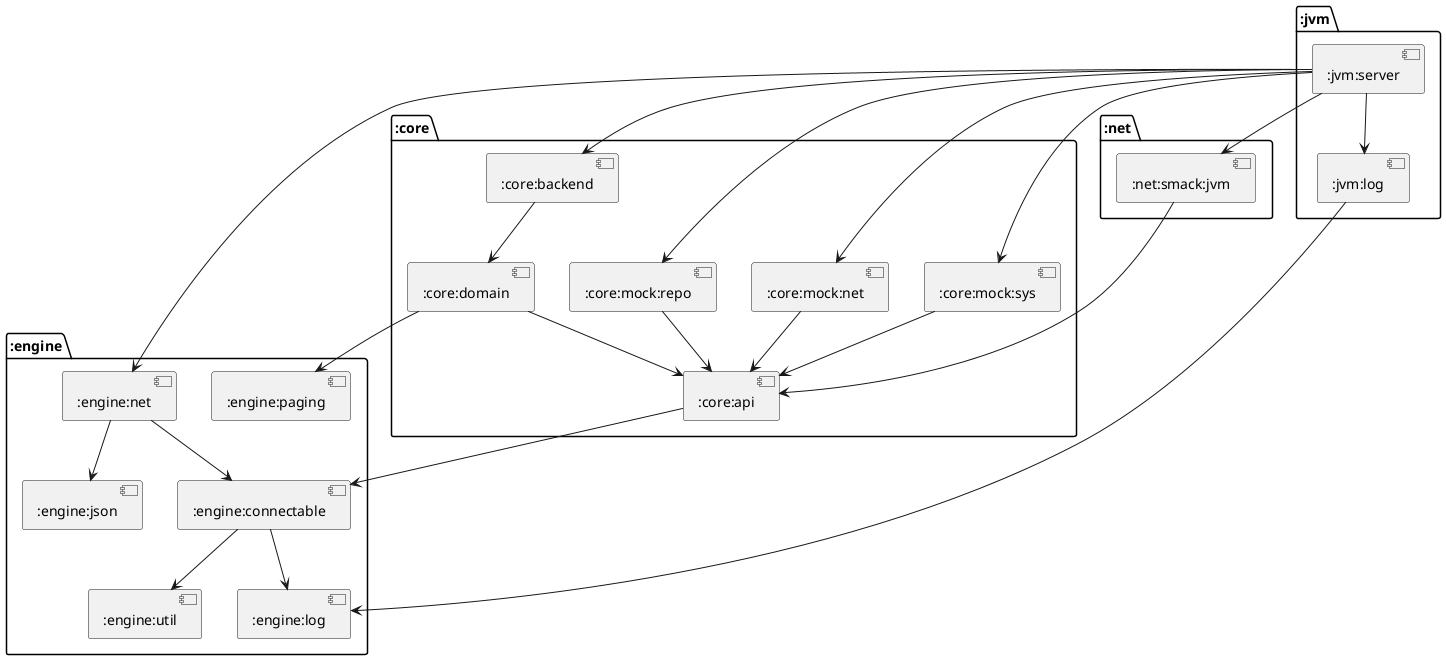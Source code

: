 @startuml
package ":core" {
[:core:mock:repo]
[:core:mock:net]
[:core:mock:sys]
[:core:backend]
[:core:api]
[:core:domain]
}
package ":net" {
[:net:smack:jvm]
}
package ":engine" {
[:engine:net]
[:engine:connectable]
[:engine:util]
[:engine:log]
[:engine:paging]
[:engine:json]
}
package ":jvm" {
[:jvm:log]
[:jvm:server]
}
[:core:mock:repo] --> [:core:api]
[:core:mock:net] --> [:core:api]
[:core:mock:sys] --> [:core:api]
[:net:smack:jvm] --> [:core:api]
[:core:backend] --> [:core:domain]
[:engine:net] --> [:engine:connectable]
[:engine:net] --> [:engine:json]
[:jvm:log] --> [:engine:log]
[:core:api] --> [:engine:connectable]
[:engine:connectable] --> [:engine:util]
[:engine:connectable] --> [:engine:log]
[:core:domain] --> [:engine:paging]
[:core:domain] --> [:core:api]
[:jvm:server] --> [:core:mock:repo]
[:jvm:server] --> [:core:mock:net]
[:jvm:server] --> [:core:mock:sys]
[:jvm:server] --> [:net:smack:jvm]
[:jvm:server] --> [:core:backend]
[:jvm:server] --> [:engine:net]
[:jvm:server] --> [:jvm:log]
@enduml
